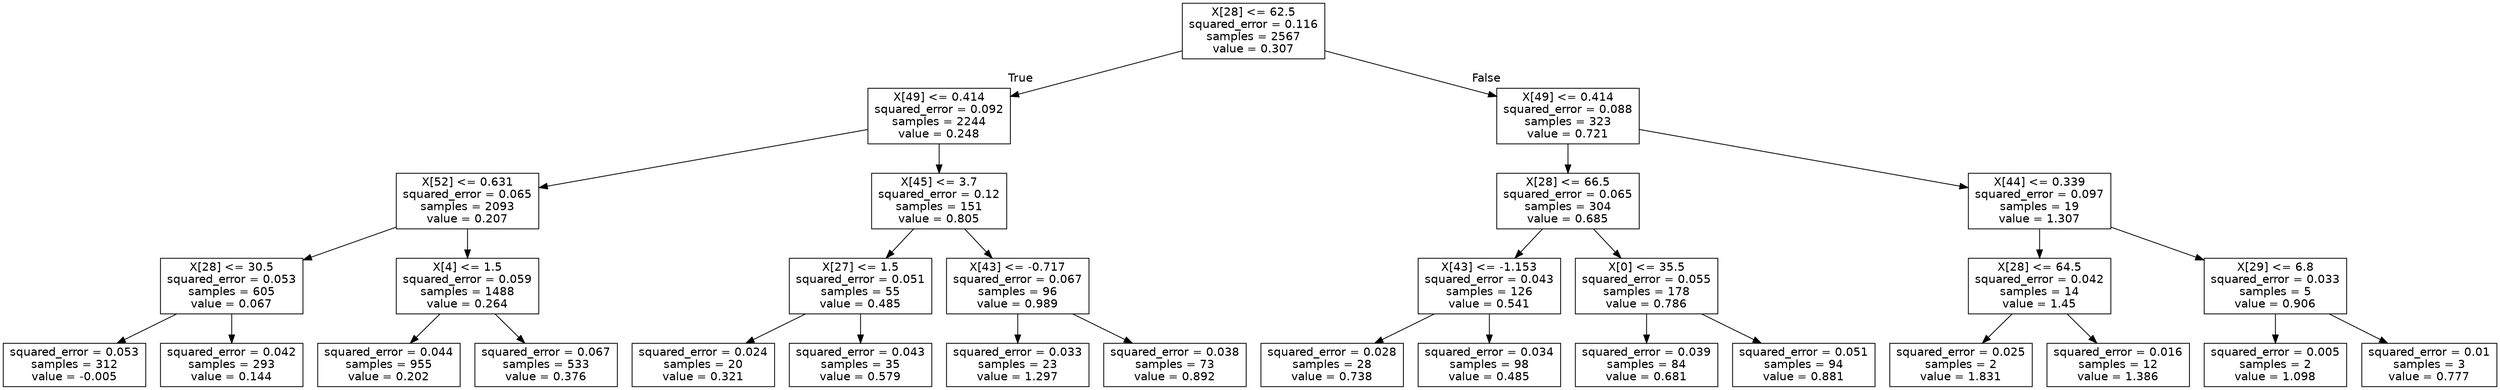 digraph Tree {
node [shape=box, fontname="helvetica"] ;
edge [fontname="helvetica"] ;
0 [label="X[28] <= 62.5\nsquared_error = 0.116\nsamples = 2567\nvalue = 0.307"] ;
1 [label="X[49] <= 0.414\nsquared_error = 0.092\nsamples = 2244\nvalue = 0.248"] ;
0 -> 1 [labeldistance=2.5, labelangle=45, headlabel="True"] ;
2 [label="X[52] <= 0.631\nsquared_error = 0.065\nsamples = 2093\nvalue = 0.207"] ;
1 -> 2 ;
3 [label="X[28] <= 30.5\nsquared_error = 0.053\nsamples = 605\nvalue = 0.067"] ;
2 -> 3 ;
4 [label="squared_error = 0.053\nsamples = 312\nvalue = -0.005"] ;
3 -> 4 ;
5 [label="squared_error = 0.042\nsamples = 293\nvalue = 0.144"] ;
3 -> 5 ;
6 [label="X[4] <= 1.5\nsquared_error = 0.059\nsamples = 1488\nvalue = 0.264"] ;
2 -> 6 ;
7 [label="squared_error = 0.044\nsamples = 955\nvalue = 0.202"] ;
6 -> 7 ;
8 [label="squared_error = 0.067\nsamples = 533\nvalue = 0.376"] ;
6 -> 8 ;
9 [label="X[45] <= 3.7\nsquared_error = 0.12\nsamples = 151\nvalue = 0.805"] ;
1 -> 9 ;
10 [label="X[27] <= 1.5\nsquared_error = 0.051\nsamples = 55\nvalue = 0.485"] ;
9 -> 10 ;
11 [label="squared_error = 0.024\nsamples = 20\nvalue = 0.321"] ;
10 -> 11 ;
12 [label="squared_error = 0.043\nsamples = 35\nvalue = 0.579"] ;
10 -> 12 ;
13 [label="X[43] <= -0.717\nsquared_error = 0.067\nsamples = 96\nvalue = 0.989"] ;
9 -> 13 ;
14 [label="squared_error = 0.033\nsamples = 23\nvalue = 1.297"] ;
13 -> 14 ;
15 [label="squared_error = 0.038\nsamples = 73\nvalue = 0.892"] ;
13 -> 15 ;
16 [label="X[49] <= 0.414\nsquared_error = 0.088\nsamples = 323\nvalue = 0.721"] ;
0 -> 16 [labeldistance=2.5, labelangle=-45, headlabel="False"] ;
17 [label="X[28] <= 66.5\nsquared_error = 0.065\nsamples = 304\nvalue = 0.685"] ;
16 -> 17 ;
18 [label="X[43] <= -1.153\nsquared_error = 0.043\nsamples = 126\nvalue = 0.541"] ;
17 -> 18 ;
19 [label="squared_error = 0.028\nsamples = 28\nvalue = 0.738"] ;
18 -> 19 ;
20 [label="squared_error = 0.034\nsamples = 98\nvalue = 0.485"] ;
18 -> 20 ;
21 [label="X[0] <= 35.5\nsquared_error = 0.055\nsamples = 178\nvalue = 0.786"] ;
17 -> 21 ;
22 [label="squared_error = 0.039\nsamples = 84\nvalue = 0.681"] ;
21 -> 22 ;
23 [label="squared_error = 0.051\nsamples = 94\nvalue = 0.881"] ;
21 -> 23 ;
24 [label="X[44] <= 0.339\nsquared_error = 0.097\nsamples = 19\nvalue = 1.307"] ;
16 -> 24 ;
25 [label="X[28] <= 64.5\nsquared_error = 0.042\nsamples = 14\nvalue = 1.45"] ;
24 -> 25 ;
26 [label="squared_error = 0.025\nsamples = 2\nvalue = 1.831"] ;
25 -> 26 ;
27 [label="squared_error = 0.016\nsamples = 12\nvalue = 1.386"] ;
25 -> 27 ;
28 [label="X[29] <= 6.8\nsquared_error = 0.033\nsamples = 5\nvalue = 0.906"] ;
24 -> 28 ;
29 [label="squared_error = 0.005\nsamples = 2\nvalue = 1.098"] ;
28 -> 29 ;
30 [label="squared_error = 0.01\nsamples = 3\nvalue = 0.777"] ;
28 -> 30 ;
}